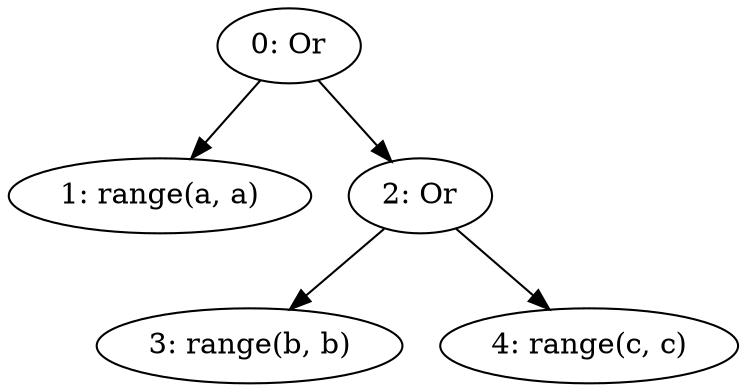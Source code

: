 digraph AST {
	1 [label="1: range(a, a)"];
	3 [label="3: range(b, b)"];
	4 [label="4: range(c, c)"];
	2 [label="2: Or"];
	2 -> 3;
	2 -> 4;
	0 [label="0: Or"];
	0 -> 1;
	0 -> 2;
}
